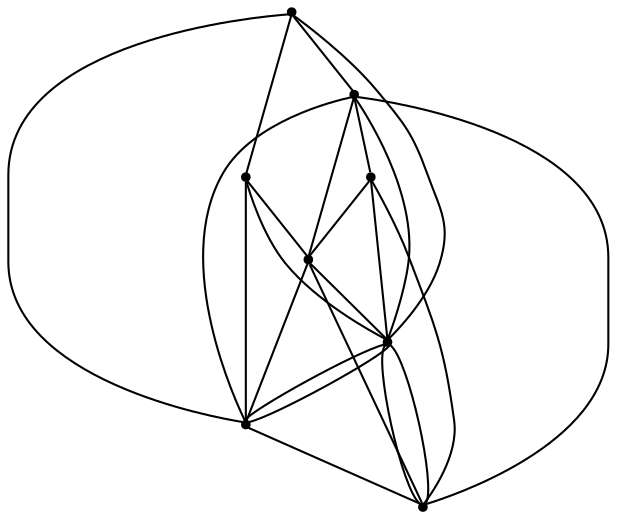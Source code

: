 graph {
  node [shape=point,comment="{\"directed\":false,\"doi\":\"10.1007/978-3-642-25878-7_12\",\"figure\":\"1\"}"]

  v0 [pos="1472.3194232492167,1616.326157517028"]
  v1 [pos="1409.4216417930984,1460.3137931568708"]
  v2 [pos="1278.1007612669896,1397.7288159284553"]
  v3 [pos="1645.0703231040713,1531.083360811231"]
  v4 [pos="1473.7747870982216,1398.8498794595125"]
  v5 [pos="1514.996351898752,1485.0093665716465"]
  v6 [pos="1473.7747870982214,1532.204424342288"]
  v7 [pos="1278.1007612669896,1531.083360811231"]

  v7 -- v1 [id="-4",pos="1278.1007612669896,1531.083360811231 1299.1680310864906,1520.9234602588674 1299.1680310864906,1520.9234602588674 1299.1680310864906,1520.9234602588674 1320.3189117881877,1509.6966734941343 1362.624618301701,1487.251366456956 1383.7753717417816,1476.0287765267692 1409.4216417930984,1460.3137931568708 1409.4216417930984,1460.3137931568708 1409.4216417930984,1460.3137931568708"]
  v7 -- v2 [id="-10",pos="1278.1007612669896,1531.083360811231 1278.1007612669896,1397.7288159284553 1278.1007612669896,1397.7288159284553 1278.1007612669896,1397.7288159284553"]
  v2 -- v4 [id="-11",pos="1278.1007612669896,1397.7288159284553 1473.7747870982216,1398.8498794595125 1473.7747870982216,1398.8498794595125 1473.7747870982216,1398.8498794595125"]
  v7 -- v6 [id="-13",pos="1278.1007612669896,1531.083360811231 1473.7747870982214,1532.204424342288 1473.7747870982214,1532.204424342288 1473.7747870982214,1532.204424342288"]
  v1 -- v0 [id="-19",pos="1409.4216417930984,1460.3137931568708 1472.3194232492167,1616.326157517028 1472.3194232492167,1616.326157517028 1472.3194232492167,1616.326157517028"]
  v3 -- v4 [id="-21",pos="1645.0703231040713,1531.083360811231 1645.0703231040713,1464.4060883698432 1645.0703231040713,1464.4060883698432 1645.0703231040713,1464.4060883698432 1544.9877153303216,1464.4060883698432 1544.9877153303216,1464.4060883698432 1544.9877153303216,1464.4060883698432 1544.9877153303216,1397.7288159284556 1544.9877153303216,1397.7288159284556 1544.9877153303216,1397.7288159284556 1473.7747870982216,1398.8498794595125 1473.7747870982216,1398.8498794595125 1473.7747870982216,1398.8498794595125"]
  v1 -- v5 [id="-22",pos="1409.4216417930984,1460.3137931568708 1514.996351898752,1485.0093665716465 1514.996351898752,1485.0093665716465 1514.996351898752,1485.0093665716465"]
  v6 -- v1 [id="-35",pos="1473.7747870982214,1532.204424342288 1409.4216417930984,1460.3137931568708 1409.4216417930984,1460.3137931568708 1409.4216417930984,1460.3137931568708"]
  v6 -- v0 [id="-37",pos="1473.7747870982214,1532.204424342288 1472.3194232492167,1616.326157517028 1472.3194232492167,1616.326157517028 1472.3194232492167,1616.326157517028"]
  v0 -- v5 [id="-38",pos="1472.3194232492167,1616.326157517028 1514.996351898752,1485.0093665716465 1514.996351898752,1485.0093665716465 1514.996351898752,1485.0093665716465"]
  v6 -- v5 [id="-44",pos="1473.7747870982214,1532.204424342288 1514.996351898752,1485.0093665716465 1514.996351898752,1485.0093665716465 1514.996351898752,1485.0093665716465"]
  v6 -- v4 [id="-51",pos="1473.7747870982214,1532.204424342288 1473.7747870982216,1398.8498794595125 1473.7747870982216,1398.8498794595125 1473.7747870982216,1398.8498794595125"]
  v4 -- v5 [id="-52",pos="1473.7747870982216,1398.8498794595125 1514.996351898752,1485.0093665716465 1514.996351898752,1485.0093665716465 1514.996351898752,1485.0093665716465"]
  v4 -- v1 [id="-53",pos="1473.7747870982216,1398.8498794595125 1409.4216417930984,1460.3137931568708 1409.4216417930984,1460.3137931568708 1409.4216417930984,1460.3137931568708"]
  v6 -- v3 [id="-55",pos="1473.7747870982214,1532.204424342288 1645.0703231040713,1531.083360811231 1645.0703231040713,1531.083360811231 1645.0703231040713,1531.083360811231"]
  v7 -- v0 [id="-2",pos="1278.1007612669896,1531.083360811231 1472.3194232492167,1616.326157517028 1472.3194232492167,1616.326157517028 1472.3194232492167,1616.326157517028"]
  v2 -- v0 [id="-3",pos="1278.1007612669896,1397.7288159284553 1254.2435350237622,1405.8802132084443 1254.2435350237622,1405.8802132084443 1254.2435350237622,1405.8802132084443 1231.5914762910347,1409.8059068076125 1186.291558458932,1417.6654333214328 1160.274320794827,1432.630327898799 1134.256955869105,1447.595222476165 1127.518071478028,1469.6695547748186 1128.8274662526355,1497.3531472096947 1130.136861027243,1525.036739644571 1139.4946622291516,1558.3378587079578 1160.274320794827,1580.0371466103452 1181.0539793605021,1601.7364345127326 1213.2472232848563,1611.8379609118624 1252.7464293644675,1616.138698907297 1292.2415630723433,1620.4393097259272 1339.0385865637404,1618.9433289754083 1375.355997701692,1618.1973098406174 1411.6693364679081,1617.4472210480849 1437.4989905089428,1617.4472210480849 1450.4179535320043,1617.4472210480849 1472.3194232492167,1616.326157517028 1472.3194232492167,1616.326157517028 1472.3194232492167,1616.326157517028"]
  v2 -- v1 [id="-7",pos="1278.1007612669896,1397.7288159284553 1280.792821692041,1403.1701649272156 1281.3631128120437,1404.112694083365 1282.8838891320513,1406.6261051664305 1287.7505006176928,1414.6690206322398 1297.4834690657422,1430.7591755752092 1310.5859433401383,1440.1106131818065 1323.6884176145345,1449.46624762295 1340.16459734863,1452.0834190813302 1356.0734447953114,1454.1420300146508 1371.986619136962,1456.2006409479714 1387.3325884528156,1457.6967488752946 1395.0097727440948,1458.4427680100855 1409.4216417930984,1460.3137931568708 1409.4216417930984,1460.3137931568708 1409.4216417930984,1460.3137931568708"]
  v3 -- v0 [id="-20",pos="1645.0703231040713,1531.083360811231 1472.3194232492167,1616.326157517028 1472.3194232492167,1616.326157517028 1472.3194232492167,1616.326157517028"]
  v3 -- v5 [id="-23",pos="1645.0703231040713,1531.083360811231 1627.4308449313826,1526.1827298292965 1627.4308449313826,1526.1827298292965 1627.4308449313826,1526.1827298292965 1614.028033241487,1524.853350692582 1587.2267367566649,1522.1987892536988 1568.7282426710012,1520.2068189659 1550.2296213237207,1518.2148486781014 1540.0419471190698,1516.8854695413868 1534.6124575026004,1515.7768693371638 1529.1871675194834,1514.6725931442916 1528.519934862931,1513.784899049365 1526.747689588251,1509.6926038363924 1524.9754443135707,1505.5961117888737 1522.0980591591463,1498.2908217887627 1520.6551669485816,1494.636014783032 1514.996351898752,1485.0093665716465 1514.996351898752,1485.0093665716465 1514.996351898752,1485.0093665716465"]
  v0 -- v1 [id="-24",pos="1472.3194232492167,1616.326157517028 1437.8742850167005,1612.9590244429194 1437.8742850167005,1612.9590244429194 1437.8742850167005,1612.9590244429194 1409.0463472853407,1610.7168973808054 1351.3945441943572,1606.224631117898 1304.5976479645767,1600.9904153779419 1257.8006244731794,1595.7521299802438 1221.8585078429853,1589.7636286132088 1197.9012539690027,1580.5996496163423 1173.9398004616678,1571.4316009617341 1161.9590100771918,1559.0879475004904 1156.7172313454096,1544.6814862713798 1151.4754526136273,1530.2792218768152 1152.9724310113054,1513.818219372126 1161.9590100771918,1503.3415213999253 1170.9455891430785,1492.8648234277248 1187.4175692438214,1488.3766268225593 1228.7851031187492,1482.3882526323287 1270.1525097320605,1476.40394809984 1336.4196697529087,1468.9235356400277 1369.5512135774652,1465.181358169653 1402.6827574020215,1461.4390535224738 1369.5512135774652,1465.181358169653 1369.5512135774652,1465.181358169653 1409.4216417930984,1460.3137931568708 1409.4216417930984,1460.3137931568708 1409.4216417930984,1460.3137931568708"]
  v5 -- v0 [id="-31",pos="1514.996351898752,1485.0093665716465 1521.5475254051416,1475.8413179170382 1521.5475254051416,1475.8413179170382 1521.5475254051416,1475.8413179170382 1524.7293203468014,1470.0445991710849 1531.0929102301207,1458.4468376678271 1544.5706790122745,1448.9078142746946 1558.048447794428,1439.3647212238202 1578.640522737033,1431.884308764008 1603.3483656265307,1432.2593531602743 1628.0604081493807,1432.630327898799 1656.884273509005,1440.860701974339 1678.9733268492876,1454.8921188071834 1701.0623801895704,1468.9235356400277 1716.4125491387763,1488.7516712188255 1726.7085229792704,1508.9548511938897 1737.000424448029,1529.1581583457582 1742.2422031798112,1549.7321858825424 1735.8786132964917,1565.2597106427102 1729.5150234131725,1580.7871082260733 1711.5460649147517,1591.2638061982739 1694.8865011909381,1597.0606521210318 1678.2268102055082,1602.857370866985 1662.8766412563023,1603.982504055784 1637.042787581915,1605.6660705928382 1611.213260802497,1607.349764306697 1574.8957224029286,1609.5959610265527 1546.8183736870842,1611.6503751253272 1518.7410249712395,1613.709113235452 1498.8996663057665,1615.5801383822372 1488.97898697303,1616.513616126759 1472.3194232492167,1616.326157517028 1472.3194232492167,1616.326157517028 1472.3194232492167,1616.326157517028"]
  v4 -- v0 [id="-34",pos="1473.7747870982216,1398.8498794595125 1466.8899336327472,1382.3097729824672 1466.8899336327472,1382.3097729824672 1466.8899336327472,1382.3097729824672 1461.460444016278,1369.3992925038756 1450.6056644166915,1343.586852392589 1418.408220858985,1325.6298691373806 1386.2109045628952,1307.6686890476262 1332.6749966804211,1297.567035471692 1285.5026786812664,1298.5047100507597 1238.3304879437283,1299.4381877952815 1197.525959461245,1311.4108665180008 1166.8256215628332,1335.3563511402442 1136.1252836644214,1359.3018357624874 1115.537408355169,1395.2159294497085 1105.0538508916045,1438.6145052544832 1094.5701661664232,1482.013081059258 1094.1948716586658,1532.8961389815868 1115.7251192398562,1570.3062134193265 1137.2511671876941,1607.7206118684169 1180.6786848527447,1631.6659693138558 1227.6632919672122,1640.0840563527358 1274.64789908168,1648.5020162148114 1325.1855232738292,1641.3925784935238 1365.247734745885,1635.4042043032932 1405.3057465845889,1629.4198997708045 1434.880200959728,1624.5565315925683 1449.6673645164892,1622.1228762629814 1472.3194232492167,1616.326157517028 1472.3194232492167,1616.326157517028 1472.3194232492167,1616.326157517028"]
}